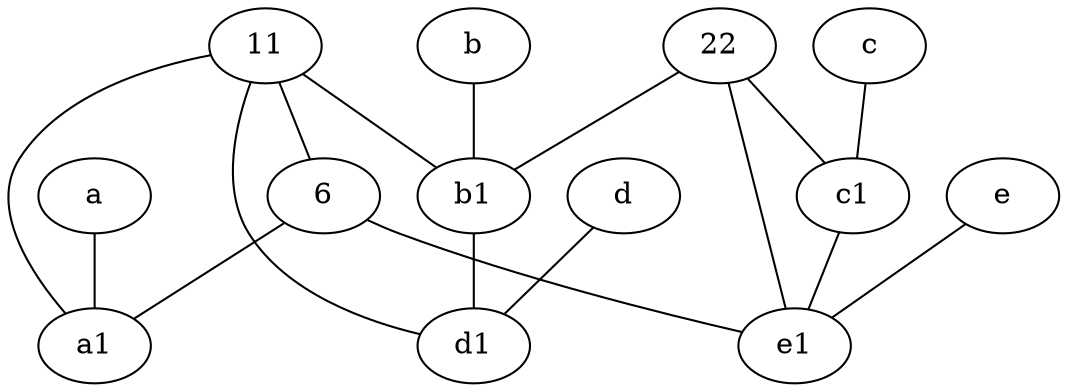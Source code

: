 graph {
	node [labelfontsize=50]
	a1 [labelfontsize=50 pos="8,3!"]
	22 [labelfontsize=50]
	a [labelfontsize=50 pos="8,2!"]
	c1 [labelfontsize=50 pos="4.5,3!"]
	11 [labelfontsize=50]
	e [labelfontsize=50 pos="7,9!"]
	b [labelfontsize=50 pos="10,4!"]
	b1 [labelfontsize=50 pos="9,4!"]
	6 [labelfontsize=50]
	d1 [labelfontsize=50 pos="3,5!"]
	d [labelfontsize=50 pos="2,5!"]
	c [labelfontsize=50 pos="4.5,2!"]
	e1 [labelfontsize=50 pos="7,7!"]
	6 -- e1
	11 -- a1
	c -- c1
	c1 -- e1
	d -- d1
	22 -- b1
	e -- e1
	b1 -- d1
	22 -- c1
	11 -- 6
	11 -- d1
	11 -- b1
	6 -- a1
	a -- a1
	b -- b1
	22 -- e1
}
